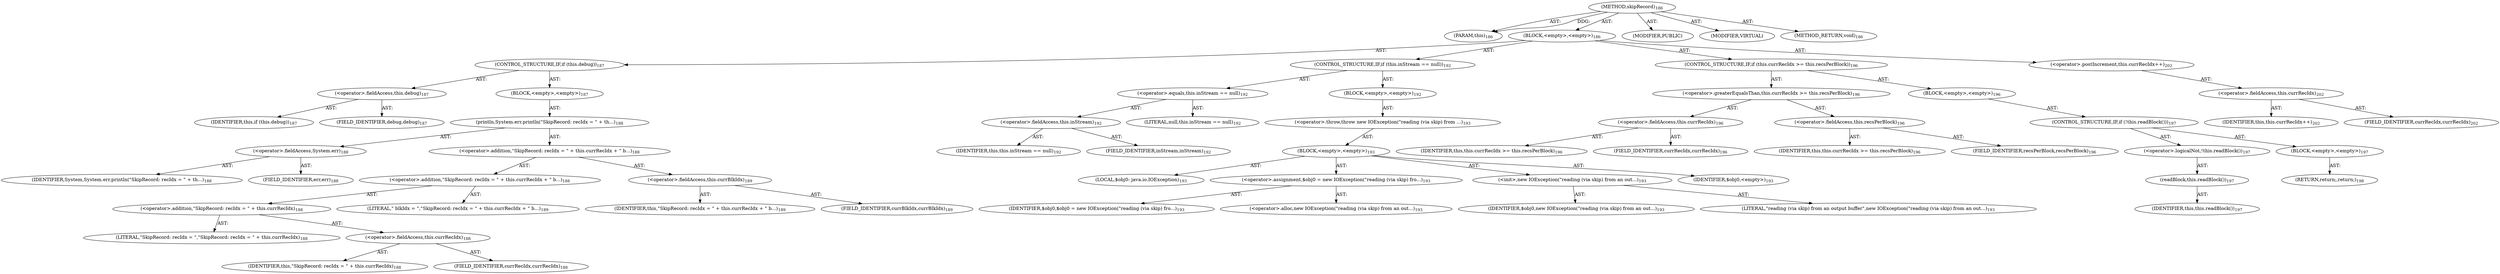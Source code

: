 digraph "skipRecord" {  
"111669149707" [label = <(METHOD,skipRecord)<SUB>186</SUB>> ]
"115964116997" [label = <(PARAM,this)<SUB>186</SUB>> ]
"25769803791" [label = <(BLOCK,&lt;empty&gt;,&lt;empty&gt;)<SUB>186</SUB>> ]
"47244640260" [label = <(CONTROL_STRUCTURE,IF,if (this.debug))<SUB>187</SUB>> ]
"30064771128" [label = <(&lt;operator&gt;.fieldAccess,this.debug)<SUB>187</SUB>> ]
"68719476754" [label = <(IDENTIFIER,this,if (this.debug))<SUB>187</SUB>> ]
"55834574873" [label = <(FIELD_IDENTIFIER,debug,debug)<SUB>187</SUB>> ]
"25769803792" [label = <(BLOCK,&lt;empty&gt;,&lt;empty&gt;)<SUB>187</SUB>> ]
"30064771129" [label = <(println,System.err.println(&quot;SkipRecord: recIdx = &quot; + th...)<SUB>188</SUB>> ]
"30064771130" [label = <(&lt;operator&gt;.fieldAccess,System.err)<SUB>188</SUB>> ]
"68719476876" [label = <(IDENTIFIER,System,System.err.println(&quot;SkipRecord: recIdx = &quot; + th...)<SUB>188</SUB>> ]
"55834574874" [label = <(FIELD_IDENTIFIER,err,err)<SUB>188</SUB>> ]
"30064771131" [label = <(&lt;operator&gt;.addition,&quot;SkipRecord: recIdx = &quot; + this.currRecIdx + &quot; b...)<SUB>188</SUB>> ]
"30064771132" [label = <(&lt;operator&gt;.addition,&quot;SkipRecord: recIdx = &quot; + this.currRecIdx + &quot; b...)<SUB>188</SUB>> ]
"30064771133" [label = <(&lt;operator&gt;.addition,&quot;SkipRecord: recIdx = &quot; + this.currRecIdx)<SUB>188</SUB>> ]
"90194313227" [label = <(LITERAL,&quot;SkipRecord: recIdx = &quot;,&quot;SkipRecord: recIdx = &quot; + this.currRecIdx)<SUB>188</SUB>> ]
"30064771134" [label = <(&lt;operator&gt;.fieldAccess,this.currRecIdx)<SUB>188</SUB>> ]
"68719476755" [label = <(IDENTIFIER,this,&quot;SkipRecord: recIdx = &quot; + this.currRecIdx)<SUB>188</SUB>> ]
"55834574875" [label = <(FIELD_IDENTIFIER,currRecIdx,currRecIdx)<SUB>188</SUB>> ]
"90194313228" [label = <(LITERAL,&quot; blkIdx = &quot;,&quot;SkipRecord: recIdx = &quot; + this.currRecIdx + &quot; b...)<SUB>189</SUB>> ]
"30064771135" [label = <(&lt;operator&gt;.fieldAccess,this.currBlkIdx)<SUB>189</SUB>> ]
"68719476756" [label = <(IDENTIFIER,this,&quot;SkipRecord: recIdx = &quot; + this.currRecIdx + &quot; b...)<SUB>189</SUB>> ]
"55834574876" [label = <(FIELD_IDENTIFIER,currBlkIdx,currBlkIdx)<SUB>189</SUB>> ]
"47244640261" [label = <(CONTROL_STRUCTURE,IF,if (this.inStream == null))<SUB>192</SUB>> ]
"30064771136" [label = <(&lt;operator&gt;.equals,this.inStream == null)<SUB>192</SUB>> ]
"30064771137" [label = <(&lt;operator&gt;.fieldAccess,this.inStream)<SUB>192</SUB>> ]
"68719476757" [label = <(IDENTIFIER,this,this.inStream == null)<SUB>192</SUB>> ]
"55834574877" [label = <(FIELD_IDENTIFIER,inStream,inStream)<SUB>192</SUB>> ]
"90194313229" [label = <(LITERAL,null,this.inStream == null)<SUB>192</SUB>> ]
"25769803793" [label = <(BLOCK,&lt;empty&gt;,&lt;empty&gt;)<SUB>192</SUB>> ]
"30064771138" [label = <(&lt;operator&gt;.throw,throw new IOException(&quot;reading (via skip) from ...)<SUB>193</SUB>> ]
"25769803794" [label = <(BLOCK,&lt;empty&gt;,&lt;empty&gt;)<SUB>193</SUB>> ]
"94489280514" [label = <(LOCAL,$obj0: java.io.IOException)<SUB>193</SUB>> ]
"30064771139" [label = <(&lt;operator&gt;.assignment,$obj0 = new IOException(&quot;reading (via skip) fro...)<SUB>193</SUB>> ]
"68719476877" [label = <(IDENTIFIER,$obj0,$obj0 = new IOException(&quot;reading (via skip) fro...)<SUB>193</SUB>> ]
"30064771140" [label = <(&lt;operator&gt;.alloc,new IOException(&quot;reading (via skip) from an out...)<SUB>193</SUB>> ]
"30064771141" [label = <(&lt;init&gt;,new IOException(&quot;reading (via skip) from an out...)<SUB>193</SUB>> ]
"68719476878" [label = <(IDENTIFIER,$obj0,new IOException(&quot;reading (via skip) from an out...)<SUB>193</SUB>> ]
"90194313230" [label = <(LITERAL,&quot;reading (via skip) from an output buffer&quot;,new IOException(&quot;reading (via skip) from an out...)<SUB>193</SUB>> ]
"68719476879" [label = <(IDENTIFIER,$obj0,&lt;empty&gt;)<SUB>193</SUB>> ]
"47244640262" [label = <(CONTROL_STRUCTURE,IF,if (this.currRecIdx &gt;= this.recsPerBlock))<SUB>196</SUB>> ]
"30064771142" [label = <(&lt;operator&gt;.greaterEqualsThan,this.currRecIdx &gt;= this.recsPerBlock)<SUB>196</SUB>> ]
"30064771143" [label = <(&lt;operator&gt;.fieldAccess,this.currRecIdx)<SUB>196</SUB>> ]
"68719476758" [label = <(IDENTIFIER,this,this.currRecIdx &gt;= this.recsPerBlock)<SUB>196</SUB>> ]
"55834574878" [label = <(FIELD_IDENTIFIER,currRecIdx,currRecIdx)<SUB>196</SUB>> ]
"30064771144" [label = <(&lt;operator&gt;.fieldAccess,this.recsPerBlock)<SUB>196</SUB>> ]
"68719476759" [label = <(IDENTIFIER,this,this.currRecIdx &gt;= this.recsPerBlock)<SUB>196</SUB>> ]
"55834574879" [label = <(FIELD_IDENTIFIER,recsPerBlock,recsPerBlock)<SUB>196</SUB>> ]
"25769803795" [label = <(BLOCK,&lt;empty&gt;,&lt;empty&gt;)<SUB>196</SUB>> ]
"47244640263" [label = <(CONTROL_STRUCTURE,IF,if (!this.readBlock()))<SUB>197</SUB>> ]
"30064771145" [label = <(&lt;operator&gt;.logicalNot,!this.readBlock())<SUB>197</SUB>> ]
"30064771146" [label = <(readBlock,this.readBlock())<SUB>197</SUB>> ]
"68719476760" [label = <(IDENTIFIER,this,this.readBlock())<SUB>197</SUB>> ]
"25769803796" [label = <(BLOCK,&lt;empty&gt;,&lt;empty&gt;)<SUB>197</SUB>> ]
"146028888068" [label = <(RETURN,return;,return;)<SUB>198</SUB>> ]
"30064771147" [label = <(&lt;operator&gt;.postIncrement,this.currRecIdx++)<SUB>202</SUB>> ]
"30064771148" [label = <(&lt;operator&gt;.fieldAccess,this.currRecIdx)<SUB>202</SUB>> ]
"68719476761" [label = <(IDENTIFIER,this,this.currRecIdx++)<SUB>202</SUB>> ]
"55834574880" [label = <(FIELD_IDENTIFIER,currRecIdx,currRecIdx)<SUB>202</SUB>> ]
"133143986211" [label = <(MODIFIER,PUBLIC)> ]
"133143986212" [label = <(MODIFIER,VIRTUAL)> ]
"128849018891" [label = <(METHOD_RETURN,void)<SUB>186</SUB>> ]
  "111669149707" -> "115964116997"  [ label = "AST: "] 
  "111669149707" -> "25769803791"  [ label = "AST: "] 
  "111669149707" -> "133143986211"  [ label = "AST: "] 
  "111669149707" -> "133143986212"  [ label = "AST: "] 
  "111669149707" -> "128849018891"  [ label = "AST: "] 
  "25769803791" -> "47244640260"  [ label = "AST: "] 
  "25769803791" -> "47244640261"  [ label = "AST: "] 
  "25769803791" -> "47244640262"  [ label = "AST: "] 
  "25769803791" -> "30064771147"  [ label = "AST: "] 
  "47244640260" -> "30064771128"  [ label = "AST: "] 
  "47244640260" -> "25769803792"  [ label = "AST: "] 
  "30064771128" -> "68719476754"  [ label = "AST: "] 
  "30064771128" -> "55834574873"  [ label = "AST: "] 
  "25769803792" -> "30064771129"  [ label = "AST: "] 
  "30064771129" -> "30064771130"  [ label = "AST: "] 
  "30064771129" -> "30064771131"  [ label = "AST: "] 
  "30064771130" -> "68719476876"  [ label = "AST: "] 
  "30064771130" -> "55834574874"  [ label = "AST: "] 
  "30064771131" -> "30064771132"  [ label = "AST: "] 
  "30064771131" -> "30064771135"  [ label = "AST: "] 
  "30064771132" -> "30064771133"  [ label = "AST: "] 
  "30064771132" -> "90194313228"  [ label = "AST: "] 
  "30064771133" -> "90194313227"  [ label = "AST: "] 
  "30064771133" -> "30064771134"  [ label = "AST: "] 
  "30064771134" -> "68719476755"  [ label = "AST: "] 
  "30064771134" -> "55834574875"  [ label = "AST: "] 
  "30064771135" -> "68719476756"  [ label = "AST: "] 
  "30064771135" -> "55834574876"  [ label = "AST: "] 
  "47244640261" -> "30064771136"  [ label = "AST: "] 
  "47244640261" -> "25769803793"  [ label = "AST: "] 
  "30064771136" -> "30064771137"  [ label = "AST: "] 
  "30064771136" -> "90194313229"  [ label = "AST: "] 
  "30064771137" -> "68719476757"  [ label = "AST: "] 
  "30064771137" -> "55834574877"  [ label = "AST: "] 
  "25769803793" -> "30064771138"  [ label = "AST: "] 
  "30064771138" -> "25769803794"  [ label = "AST: "] 
  "25769803794" -> "94489280514"  [ label = "AST: "] 
  "25769803794" -> "30064771139"  [ label = "AST: "] 
  "25769803794" -> "30064771141"  [ label = "AST: "] 
  "25769803794" -> "68719476879"  [ label = "AST: "] 
  "30064771139" -> "68719476877"  [ label = "AST: "] 
  "30064771139" -> "30064771140"  [ label = "AST: "] 
  "30064771141" -> "68719476878"  [ label = "AST: "] 
  "30064771141" -> "90194313230"  [ label = "AST: "] 
  "47244640262" -> "30064771142"  [ label = "AST: "] 
  "47244640262" -> "25769803795"  [ label = "AST: "] 
  "30064771142" -> "30064771143"  [ label = "AST: "] 
  "30064771142" -> "30064771144"  [ label = "AST: "] 
  "30064771143" -> "68719476758"  [ label = "AST: "] 
  "30064771143" -> "55834574878"  [ label = "AST: "] 
  "30064771144" -> "68719476759"  [ label = "AST: "] 
  "30064771144" -> "55834574879"  [ label = "AST: "] 
  "25769803795" -> "47244640263"  [ label = "AST: "] 
  "47244640263" -> "30064771145"  [ label = "AST: "] 
  "47244640263" -> "25769803796"  [ label = "AST: "] 
  "30064771145" -> "30064771146"  [ label = "AST: "] 
  "30064771146" -> "68719476760"  [ label = "AST: "] 
  "25769803796" -> "146028888068"  [ label = "AST: "] 
  "30064771147" -> "30064771148"  [ label = "AST: "] 
  "30064771148" -> "68719476761"  [ label = "AST: "] 
  "30064771148" -> "55834574880"  [ label = "AST: "] 
  "111669149707" -> "115964116997"  [ label = "DDG: "] 
}
